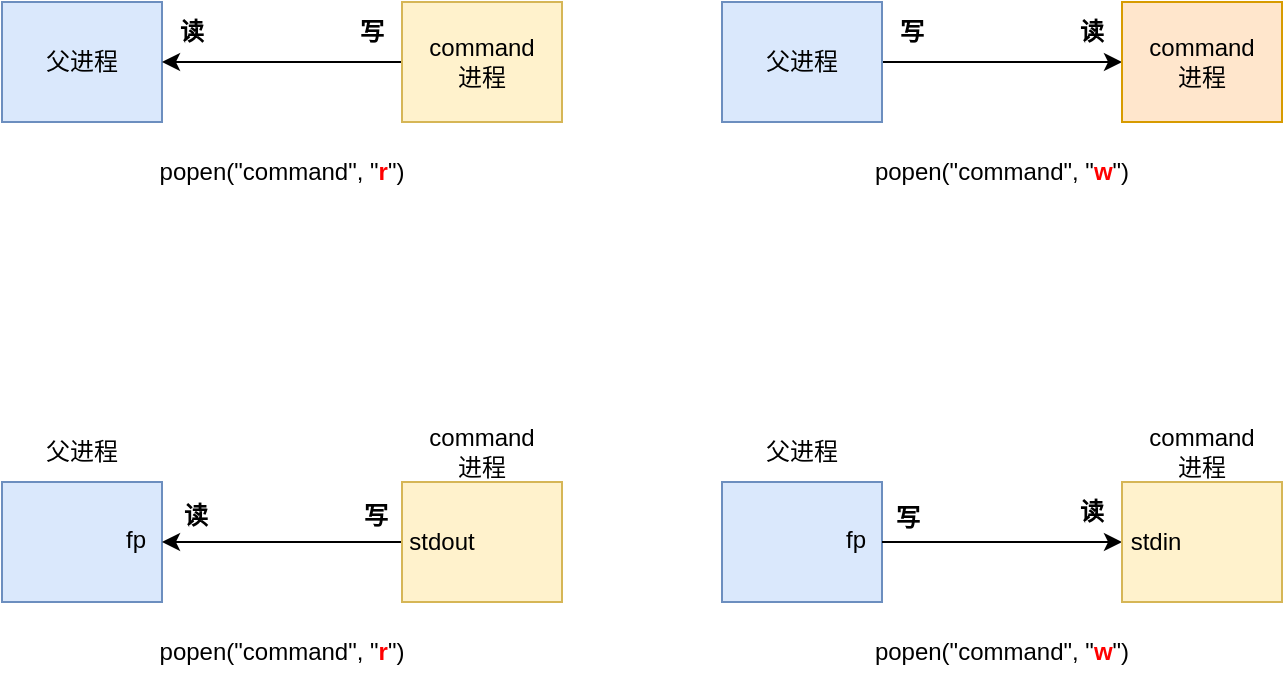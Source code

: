 <mxfile version="21.1.9" type="github">
  <diagram name="Page-1" id="d2S1-OpkwprTFRo66ffF">
    <mxGraphModel dx="968" dy="692" grid="1" gridSize="10" guides="1" tooltips="1" connect="1" arrows="1" fold="1" page="1" pageScale="1" pageWidth="850" pageHeight="1100" math="0" shadow="0">
      <root>
        <mxCell id="0" />
        <mxCell id="1" parent="0" />
        <mxCell id="bHgm8uLxAMI_LWZFiv2e-1" value="父进程" style="rounded=0;whiteSpace=wrap;html=1;fillColor=#dae8fc;strokeColor=#6c8ebf;" vertex="1" parent="1">
          <mxGeometry x="120" y="160" width="80" height="60" as="geometry" />
        </mxCell>
        <mxCell id="bHgm8uLxAMI_LWZFiv2e-13" style="edgeStyle=orthogonalEdgeStyle;rounded=0;orthogonalLoop=1;jettySize=auto;html=1;exitX=0;exitY=0.5;exitDx=0;exitDy=0;entryX=1;entryY=0.5;entryDx=0;entryDy=0;" edge="1" parent="1" source="bHgm8uLxAMI_LWZFiv2e-2" target="bHgm8uLxAMI_LWZFiv2e-1">
          <mxGeometry relative="1" as="geometry" />
        </mxCell>
        <mxCell id="bHgm8uLxAMI_LWZFiv2e-2" value="command&lt;br&gt;进程" style="rounded=0;whiteSpace=wrap;html=1;fillColor=#fff2cc;strokeColor=#d6b656;" vertex="1" parent="1">
          <mxGeometry x="320" y="160" width="80" height="60" as="geometry" />
        </mxCell>
        <mxCell id="bHgm8uLxAMI_LWZFiv2e-4" value="读" style="text;html=1;strokeColor=none;fillColor=none;align=center;verticalAlign=middle;whiteSpace=wrap;rounded=0;fontStyle=1" vertex="1" parent="1">
          <mxGeometry x="200" y="160" width="30" height="30" as="geometry" />
        </mxCell>
        <mxCell id="bHgm8uLxAMI_LWZFiv2e-5" value="写" style="text;html=1;strokeColor=none;fillColor=none;align=center;verticalAlign=middle;whiteSpace=wrap;rounded=0;fontStyle=1" vertex="1" parent="1">
          <mxGeometry x="290" y="160" width="30" height="30" as="geometry" />
        </mxCell>
        <mxCell id="bHgm8uLxAMI_LWZFiv2e-6" value="popen(&quot;command&quot;, &quot;&lt;b&gt;&lt;font color=&quot;#ff0000&quot;&gt;r&lt;/font&gt;&lt;/b&gt;&quot;)" style="text;html=1;strokeColor=none;fillColor=none;align=center;verticalAlign=middle;whiteSpace=wrap;rounded=0;" vertex="1" parent="1">
          <mxGeometry x="190" y="230" width="140" height="30" as="geometry" />
        </mxCell>
        <mxCell id="bHgm8uLxAMI_LWZFiv2e-7" style="edgeStyle=orthogonalEdgeStyle;rounded=0;orthogonalLoop=1;jettySize=auto;html=1;exitX=1;exitY=0.5;exitDx=0;exitDy=0;entryX=0;entryY=0.5;entryDx=0;entryDy=0;" edge="1" parent="1" source="bHgm8uLxAMI_LWZFiv2e-8" target="bHgm8uLxAMI_LWZFiv2e-9">
          <mxGeometry relative="1" as="geometry" />
        </mxCell>
        <mxCell id="bHgm8uLxAMI_LWZFiv2e-8" value="父进程" style="rounded=0;whiteSpace=wrap;html=1;fillColor=#dae8fc;strokeColor=#6c8ebf;" vertex="1" parent="1">
          <mxGeometry x="480" y="160" width="80" height="60" as="geometry" />
        </mxCell>
        <mxCell id="bHgm8uLxAMI_LWZFiv2e-9" value="command&lt;br&gt;进程" style="rounded=0;whiteSpace=wrap;html=1;fillColor=#ffe6cc;strokeColor=#d79b00;" vertex="1" parent="1">
          <mxGeometry x="680" y="160" width="80" height="60" as="geometry" />
        </mxCell>
        <mxCell id="bHgm8uLxAMI_LWZFiv2e-10" value="写" style="text;html=1;strokeColor=none;fillColor=none;align=center;verticalAlign=middle;whiteSpace=wrap;rounded=0;fontStyle=1" vertex="1" parent="1">
          <mxGeometry x="560" y="160" width="30" height="30" as="geometry" />
        </mxCell>
        <mxCell id="bHgm8uLxAMI_LWZFiv2e-11" value="读" style="text;html=1;strokeColor=none;fillColor=none;align=center;verticalAlign=middle;whiteSpace=wrap;rounded=0;fontStyle=1" vertex="1" parent="1">
          <mxGeometry x="650" y="160" width="30" height="30" as="geometry" />
        </mxCell>
        <mxCell id="bHgm8uLxAMI_LWZFiv2e-12" value="popen(&quot;command&quot;, &quot;&lt;b&gt;&lt;font color=&quot;#ff0000&quot;&gt;w&lt;/font&gt;&lt;/b&gt;&quot;)" style="text;html=1;strokeColor=none;fillColor=none;align=center;verticalAlign=middle;whiteSpace=wrap;rounded=0;" vertex="1" parent="1">
          <mxGeometry x="550" y="230" width="140" height="30" as="geometry" />
        </mxCell>
        <mxCell id="bHgm8uLxAMI_LWZFiv2e-14" value="" style="rounded=0;whiteSpace=wrap;html=1;fillColor=#dae8fc;strokeColor=#6c8ebf;" vertex="1" parent="1">
          <mxGeometry x="120" y="400" width="80" height="60" as="geometry" />
        </mxCell>
        <mxCell id="bHgm8uLxAMI_LWZFiv2e-15" style="edgeStyle=orthogonalEdgeStyle;rounded=0;orthogonalLoop=1;jettySize=auto;html=1;exitX=0;exitY=0.5;exitDx=0;exitDy=0;entryX=1;entryY=0.5;entryDx=0;entryDy=0;" edge="1" parent="1" source="bHgm8uLxAMI_LWZFiv2e-16" target="bHgm8uLxAMI_LWZFiv2e-14">
          <mxGeometry relative="1" as="geometry" />
        </mxCell>
        <mxCell id="bHgm8uLxAMI_LWZFiv2e-16" value="" style="rounded=0;whiteSpace=wrap;html=1;fillColor=#fff2cc;strokeColor=#d6b656;" vertex="1" parent="1">
          <mxGeometry x="320" y="400" width="80" height="60" as="geometry" />
        </mxCell>
        <mxCell id="bHgm8uLxAMI_LWZFiv2e-19" value="popen(&quot;command&quot;, &quot;&lt;b&gt;&lt;font color=&quot;#ff0000&quot;&gt;r&lt;/font&gt;&lt;/b&gt;&quot;)" style="text;html=1;strokeColor=none;fillColor=none;align=center;verticalAlign=middle;whiteSpace=wrap;rounded=0;" vertex="1" parent="1">
          <mxGeometry x="190" y="470" width="140" height="30" as="geometry" />
        </mxCell>
        <mxCell id="bHgm8uLxAMI_LWZFiv2e-25" value="popen(&quot;command&quot;, &quot;&lt;b&gt;&lt;font color=&quot;#ff0000&quot;&gt;w&lt;/font&gt;&lt;/b&gt;&quot;)" style="text;html=1;strokeColor=none;fillColor=none;align=center;verticalAlign=middle;whiteSpace=wrap;rounded=0;" vertex="1" parent="1">
          <mxGeometry x="550" y="470" width="140" height="30" as="geometry" />
        </mxCell>
        <mxCell id="bHgm8uLxAMI_LWZFiv2e-28" value="父进程" style="text;html=1;strokeColor=none;fillColor=none;align=center;verticalAlign=middle;whiteSpace=wrap;rounded=0;" vertex="1" parent="1">
          <mxGeometry x="130" y="370" width="60" height="30" as="geometry" />
        </mxCell>
        <mxCell id="bHgm8uLxAMI_LWZFiv2e-29" value="command&lt;br&gt;进程" style="text;html=1;strokeColor=none;fillColor=none;align=center;verticalAlign=middle;whiteSpace=wrap;rounded=0;" vertex="1" parent="1">
          <mxGeometry x="330" y="370" width="60" height="30" as="geometry" />
        </mxCell>
        <mxCell id="bHgm8uLxAMI_LWZFiv2e-32" value="fp" style="text;html=1;strokeColor=none;fillColor=none;align=center;verticalAlign=middle;whiteSpace=wrap;rounded=0;" vertex="1" parent="1">
          <mxGeometry x="172" y="414" width="30" height="30" as="geometry" />
        </mxCell>
        <mxCell id="bHgm8uLxAMI_LWZFiv2e-33" value="stdout" style="text;html=1;strokeColor=none;fillColor=none;align=center;verticalAlign=middle;whiteSpace=wrap;rounded=0;" vertex="1" parent="1">
          <mxGeometry x="320" y="415" width="40" height="30" as="geometry" />
        </mxCell>
        <mxCell id="bHgm8uLxAMI_LWZFiv2e-34" value="读" style="text;html=1;strokeColor=none;fillColor=none;align=center;verticalAlign=middle;whiteSpace=wrap;rounded=0;fontStyle=1" vertex="1" parent="1">
          <mxGeometry x="202" y="402" width="30" height="30" as="geometry" />
        </mxCell>
        <mxCell id="bHgm8uLxAMI_LWZFiv2e-35" value="写" style="text;html=1;strokeColor=none;fillColor=none;align=center;verticalAlign=middle;whiteSpace=wrap;rounded=0;fontStyle=1" vertex="1" parent="1">
          <mxGeometry x="292" y="402" width="30" height="30" as="geometry" />
        </mxCell>
        <mxCell id="bHgm8uLxAMI_LWZFiv2e-36" value="" style="rounded=0;whiteSpace=wrap;html=1;fillColor=#dae8fc;strokeColor=#6c8ebf;" vertex="1" parent="1">
          <mxGeometry x="480" y="400" width="80" height="60" as="geometry" />
        </mxCell>
        <mxCell id="bHgm8uLxAMI_LWZFiv2e-37" style="edgeStyle=orthogonalEdgeStyle;rounded=0;orthogonalLoop=1;jettySize=auto;html=1;exitX=0;exitY=0.5;exitDx=0;exitDy=0;entryX=1;entryY=0.5;entryDx=0;entryDy=0;startArrow=classic;startFill=1;endArrow=none;endFill=0;" edge="1" parent="1" source="bHgm8uLxAMI_LWZFiv2e-38" target="bHgm8uLxAMI_LWZFiv2e-36">
          <mxGeometry relative="1" as="geometry" />
        </mxCell>
        <mxCell id="bHgm8uLxAMI_LWZFiv2e-38" value="" style="rounded=0;whiteSpace=wrap;html=1;fillColor=#fff2cc;strokeColor=#d6b656;" vertex="1" parent="1">
          <mxGeometry x="680" y="400" width="80" height="60" as="geometry" />
        </mxCell>
        <mxCell id="bHgm8uLxAMI_LWZFiv2e-39" value="父进程" style="text;html=1;strokeColor=none;fillColor=none;align=center;verticalAlign=middle;whiteSpace=wrap;rounded=0;" vertex="1" parent="1">
          <mxGeometry x="490" y="370" width="60" height="30" as="geometry" />
        </mxCell>
        <mxCell id="bHgm8uLxAMI_LWZFiv2e-40" value="command&lt;br&gt;进程" style="text;html=1;strokeColor=none;fillColor=none;align=center;verticalAlign=middle;whiteSpace=wrap;rounded=0;" vertex="1" parent="1">
          <mxGeometry x="690" y="370" width="60" height="30" as="geometry" />
        </mxCell>
        <mxCell id="bHgm8uLxAMI_LWZFiv2e-41" value="fp" style="text;html=1;strokeColor=none;fillColor=none;align=center;verticalAlign=middle;whiteSpace=wrap;rounded=0;" vertex="1" parent="1">
          <mxGeometry x="532" y="414" width="30" height="30" as="geometry" />
        </mxCell>
        <mxCell id="bHgm8uLxAMI_LWZFiv2e-42" value="stdin" style="text;html=1;strokeColor=none;fillColor=none;align=center;verticalAlign=middle;whiteSpace=wrap;rounded=0;" vertex="1" parent="1">
          <mxGeometry x="682" y="415" width="30" height="30" as="geometry" />
        </mxCell>
        <mxCell id="bHgm8uLxAMI_LWZFiv2e-43" value="写" style="text;html=1;strokeColor=none;fillColor=none;align=center;verticalAlign=middle;whiteSpace=wrap;rounded=0;fontStyle=1" vertex="1" parent="1">
          <mxGeometry x="558" y="403" width="30" height="30" as="geometry" />
        </mxCell>
        <mxCell id="bHgm8uLxAMI_LWZFiv2e-44" value="读" style="text;html=1;strokeColor=none;fillColor=none;align=center;verticalAlign=middle;whiteSpace=wrap;rounded=0;fontStyle=1" vertex="1" parent="1">
          <mxGeometry x="650" y="400" width="30" height="30" as="geometry" />
        </mxCell>
      </root>
    </mxGraphModel>
  </diagram>
</mxfile>
